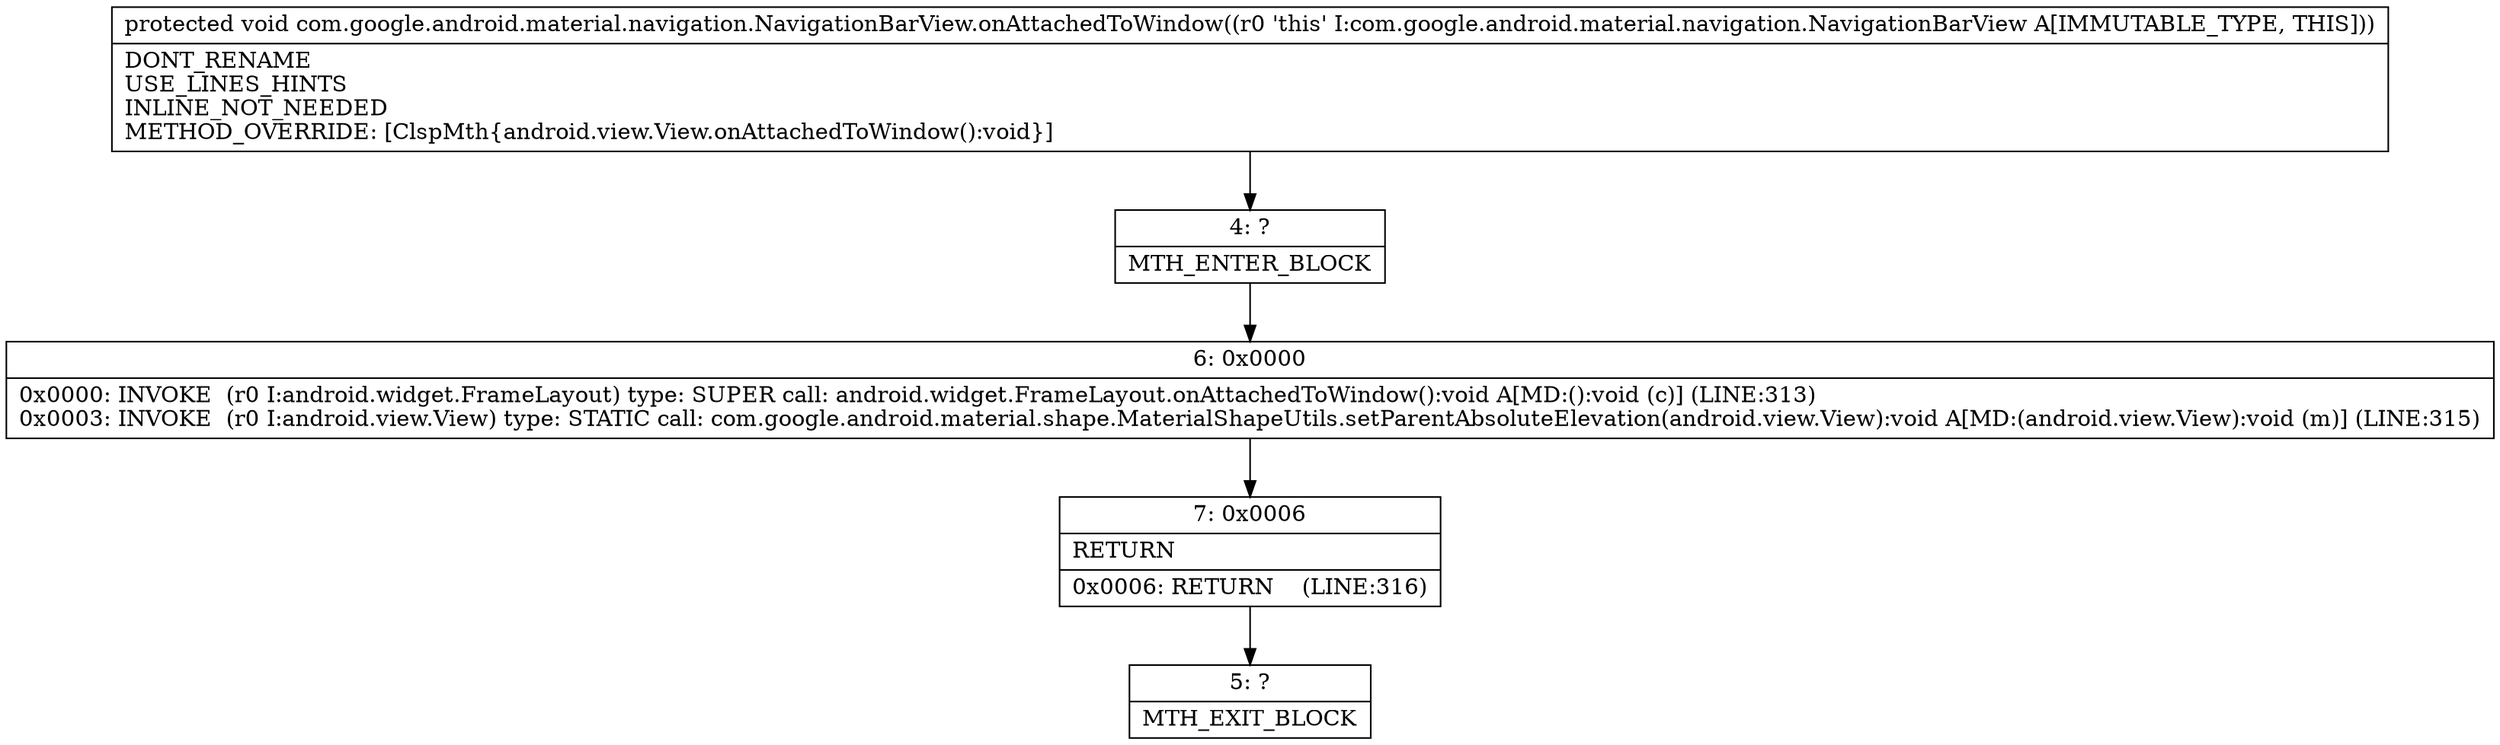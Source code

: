 digraph "CFG forcom.google.android.material.navigation.NavigationBarView.onAttachedToWindow()V" {
Node_4 [shape=record,label="{4\:\ ?|MTH_ENTER_BLOCK\l}"];
Node_6 [shape=record,label="{6\:\ 0x0000|0x0000: INVOKE  (r0 I:android.widget.FrameLayout) type: SUPER call: android.widget.FrameLayout.onAttachedToWindow():void A[MD:():void (c)] (LINE:313)\l0x0003: INVOKE  (r0 I:android.view.View) type: STATIC call: com.google.android.material.shape.MaterialShapeUtils.setParentAbsoluteElevation(android.view.View):void A[MD:(android.view.View):void (m)] (LINE:315)\l}"];
Node_7 [shape=record,label="{7\:\ 0x0006|RETURN\l|0x0006: RETURN    (LINE:316)\l}"];
Node_5 [shape=record,label="{5\:\ ?|MTH_EXIT_BLOCK\l}"];
MethodNode[shape=record,label="{protected void com.google.android.material.navigation.NavigationBarView.onAttachedToWindow((r0 'this' I:com.google.android.material.navigation.NavigationBarView A[IMMUTABLE_TYPE, THIS]))  | DONT_RENAME\lUSE_LINES_HINTS\lINLINE_NOT_NEEDED\lMETHOD_OVERRIDE: [ClspMth\{android.view.View.onAttachedToWindow():void\}]\l}"];
MethodNode -> Node_4;Node_4 -> Node_6;
Node_6 -> Node_7;
Node_7 -> Node_5;
}

